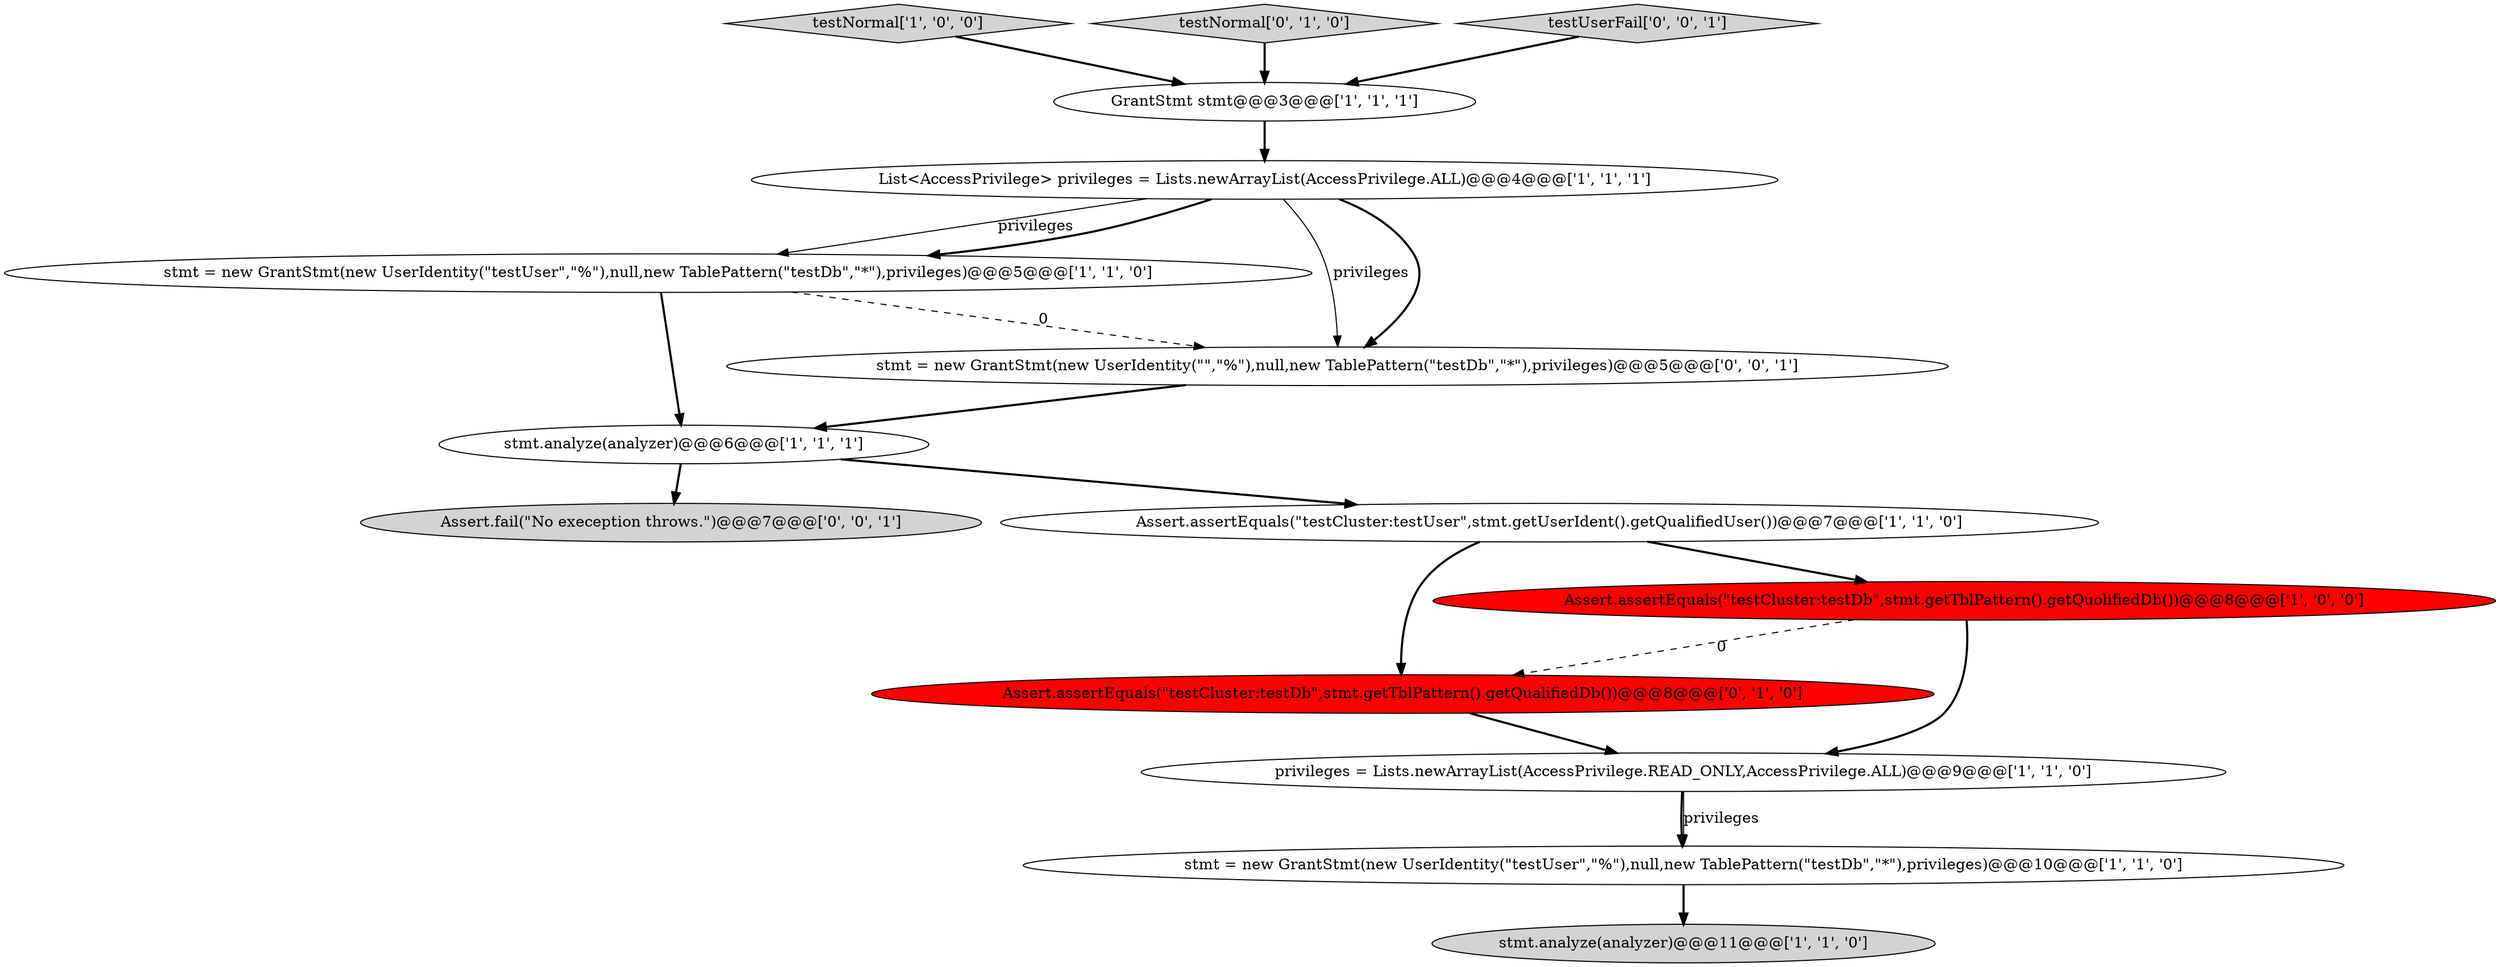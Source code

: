 digraph {
10 [style = filled, label = "Assert.assertEquals(\"testCluster:testDb\",stmt.getTblPattern().getQualifiedDb())@@@8@@@['0', '1', '0']", fillcolor = red, shape = ellipse image = "AAA1AAABBB2BBB"];
6 [style = filled, label = "stmt = new GrantStmt(new UserIdentity(\"testUser\",\"%\"),null,new TablePattern(\"testDb\",\"*\"),privileges)@@@10@@@['1', '1', '0']", fillcolor = white, shape = ellipse image = "AAA0AAABBB1BBB"];
0 [style = filled, label = "stmt.analyze(analyzer)@@@6@@@['1', '1', '1']", fillcolor = white, shape = ellipse image = "AAA0AAABBB1BBB"];
3 [style = filled, label = "Assert.assertEquals(\"testCluster:testDb\",stmt.getTblPattern().getQuolifiedDb())@@@8@@@['1', '0', '0']", fillcolor = red, shape = ellipse image = "AAA1AAABBB1BBB"];
2 [style = filled, label = "stmt.analyze(analyzer)@@@11@@@['1', '1', '0']", fillcolor = lightgray, shape = ellipse image = "AAA0AAABBB1BBB"];
14 [style = filled, label = "Assert.fail(\"No exeception throws.\")@@@7@@@['0', '0', '1']", fillcolor = lightgray, shape = ellipse image = "AAA0AAABBB3BBB"];
7 [style = filled, label = "stmt = new GrantStmt(new UserIdentity(\"testUser\",\"%\"),null,new TablePattern(\"testDb\",\"*\"),privileges)@@@5@@@['1', '1', '0']", fillcolor = white, shape = ellipse image = "AAA0AAABBB1BBB"];
4 [style = filled, label = "testNormal['1', '0', '0']", fillcolor = lightgray, shape = diamond image = "AAA0AAABBB1BBB"];
11 [style = filled, label = "testNormal['0', '1', '0']", fillcolor = lightgray, shape = diamond image = "AAA0AAABBB2BBB"];
1 [style = filled, label = "List<AccessPrivilege> privileges = Lists.newArrayList(AccessPrivilege.ALL)@@@4@@@['1', '1', '1']", fillcolor = white, shape = ellipse image = "AAA0AAABBB1BBB"];
13 [style = filled, label = "testUserFail['0', '0', '1']", fillcolor = lightgray, shape = diamond image = "AAA0AAABBB3BBB"];
9 [style = filled, label = "privileges = Lists.newArrayList(AccessPrivilege.READ_ONLY,AccessPrivilege.ALL)@@@9@@@['1', '1', '0']", fillcolor = white, shape = ellipse image = "AAA0AAABBB1BBB"];
12 [style = filled, label = "stmt = new GrantStmt(new UserIdentity(\"\",\"%\"),null,new TablePattern(\"testDb\",\"*\"),privileges)@@@5@@@['0', '0', '1']", fillcolor = white, shape = ellipse image = "AAA0AAABBB3BBB"];
5 [style = filled, label = "GrantStmt stmt@@@3@@@['1', '1', '1']", fillcolor = white, shape = ellipse image = "AAA0AAABBB1BBB"];
8 [style = filled, label = "Assert.assertEquals(\"testCluster:testUser\",stmt.getUserIdent().getQualifiedUser())@@@7@@@['1', '1', '0']", fillcolor = white, shape = ellipse image = "AAA0AAABBB1BBB"];
1->7 [style = solid, label="privileges"];
8->10 [style = bold, label=""];
8->3 [style = bold, label=""];
7->0 [style = bold, label=""];
12->0 [style = bold, label=""];
1->7 [style = bold, label=""];
9->6 [style = bold, label=""];
6->2 [style = bold, label=""];
3->9 [style = bold, label=""];
5->1 [style = bold, label=""];
11->5 [style = bold, label=""];
0->14 [style = bold, label=""];
0->8 [style = bold, label=""];
1->12 [style = solid, label="privileges"];
1->12 [style = bold, label=""];
7->12 [style = dashed, label="0"];
13->5 [style = bold, label=""];
10->9 [style = bold, label=""];
3->10 [style = dashed, label="0"];
4->5 [style = bold, label=""];
9->6 [style = solid, label="privileges"];
}
